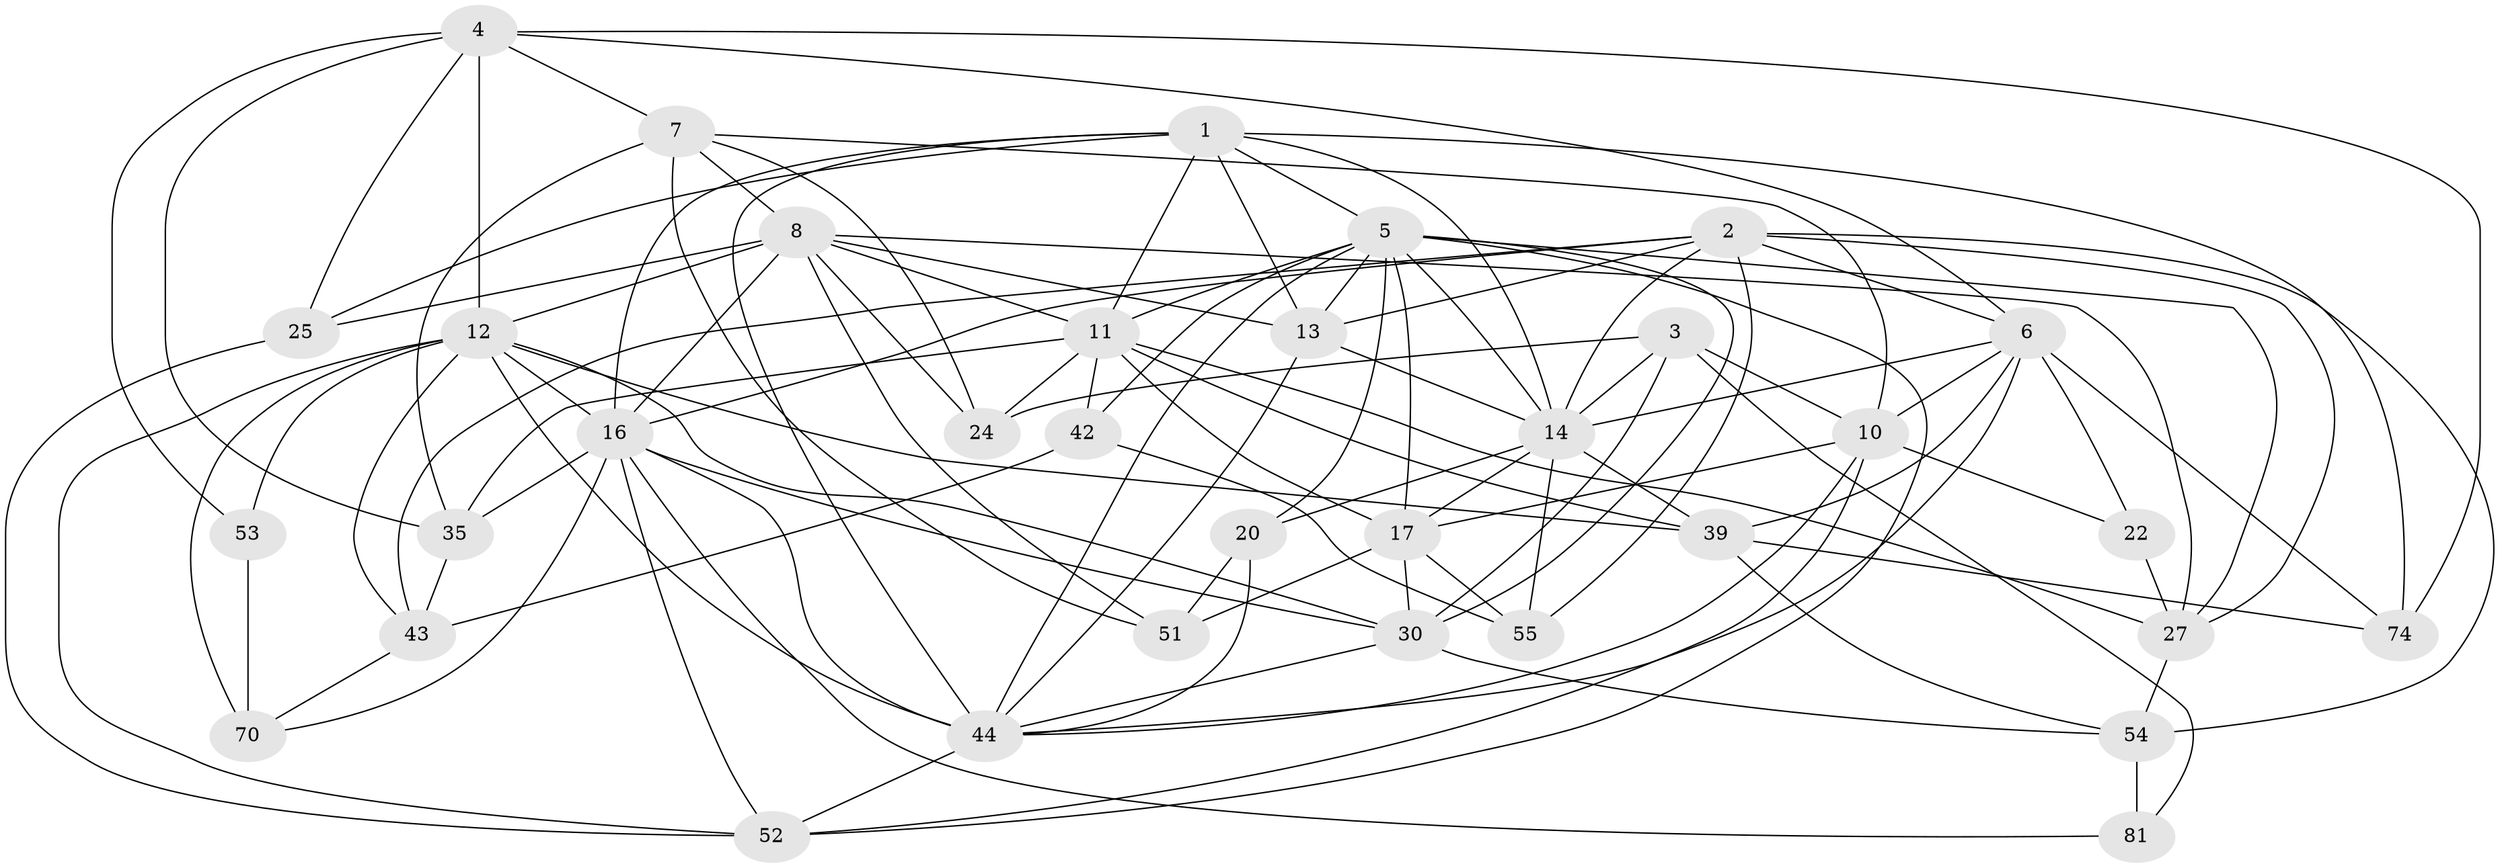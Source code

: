 // original degree distribution, {4: 1.0}
// Generated by graph-tools (version 1.1) at 2025/20/03/04/25 18:20:37]
// undirected, 34 vertices, 106 edges
graph export_dot {
graph [start="1"]
  node [color=gray90,style=filled];
  1 [super="+28"];
  2 [super="+75+33"];
  3 [super="+41"];
  4 [super="+9+78"];
  5 [super="+73+40"];
  6 [super="+21+66"];
  7 [super="+34"];
  8 [super="+48+45+15+61"];
  10 [super="+84+36"];
  11 [super="+71+23"];
  12 [super="+58+57"];
  13 [super="+60"];
  14 [super="+32"];
  16 [super="+26+19"];
  17 [super="+49+18"];
  20;
  22;
  24;
  25;
  27 [super="+85"];
  30 [super="+38"];
  35 [super="+69"];
  39 [super="+86"];
  42;
  43 [super="+79"];
  44 [super="+87+46"];
  51;
  52 [super="+63"];
  53;
  54 [super="+64"];
  55;
  70 [super="+82"];
  74;
  81;
  1 -- 74;
  1 -- 25;
  1 -- 13;
  1 -- 16;
  1 -- 5;
  1 -- 11;
  1 -- 44;
  1 -- 14;
  2 -- 27;
  2 -- 43;
  2 -- 54;
  2 -- 6;
  2 -- 16;
  2 -- 13;
  2 -- 55;
  2 -- 14;
  3 -- 81;
  3 -- 24;
  3 -- 30 [weight=2];
  3 -- 10;
  3 -- 14;
  4 -- 74;
  4 -- 7;
  4 -- 53;
  4 -- 25;
  4 -- 12 [weight=2];
  4 -- 35;
  4 -- 6;
  5 -- 42;
  5 -- 14;
  5 -- 52;
  5 -- 20;
  5 -- 27;
  5 -- 30;
  5 -- 11 [weight=2];
  5 -- 44;
  5 -- 17;
  5 -- 13;
  6 -- 74;
  6 -- 10;
  6 -- 39;
  6 -- 22;
  6 -- 44;
  6 -- 14;
  7 -- 35;
  7 -- 24;
  7 -- 10;
  7 -- 51;
  7 -- 8;
  8 -- 25;
  8 -- 51;
  8 -- 24;
  8 -- 16 [weight=3];
  8 -- 11 [weight=2];
  8 -- 12;
  8 -- 27;
  8 -- 13;
  10 -- 22 [weight=2];
  10 -- 52;
  10 -- 44;
  10 -- 17;
  11 -- 24;
  11 -- 27;
  11 -- 42;
  11 -- 17 [weight=2];
  11 -- 35;
  11 -- 39;
  12 -- 39;
  12 -- 16;
  12 -- 43;
  12 -- 44;
  12 -- 30;
  12 -- 53;
  12 -- 52;
  12 -- 70 [weight=2];
  13 -- 44;
  13 -- 14;
  14 -- 55;
  14 -- 17;
  14 -- 20;
  14 -- 39;
  16 -- 30;
  16 -- 35;
  16 -- 44;
  16 -- 81;
  16 -- 52;
  16 -- 70;
  17 -- 55;
  17 -- 51;
  17 -- 30;
  20 -- 51;
  20 -- 44;
  22 -- 27;
  25 -- 52;
  27 -- 54;
  30 -- 54;
  30 -- 44;
  35 -- 43 [weight=2];
  39 -- 74;
  39 -- 54;
  42 -- 55;
  42 -- 43;
  43 -- 70;
  44 -- 52;
  53 -- 70 [weight=2];
  54 -- 81 [weight=2];
}
